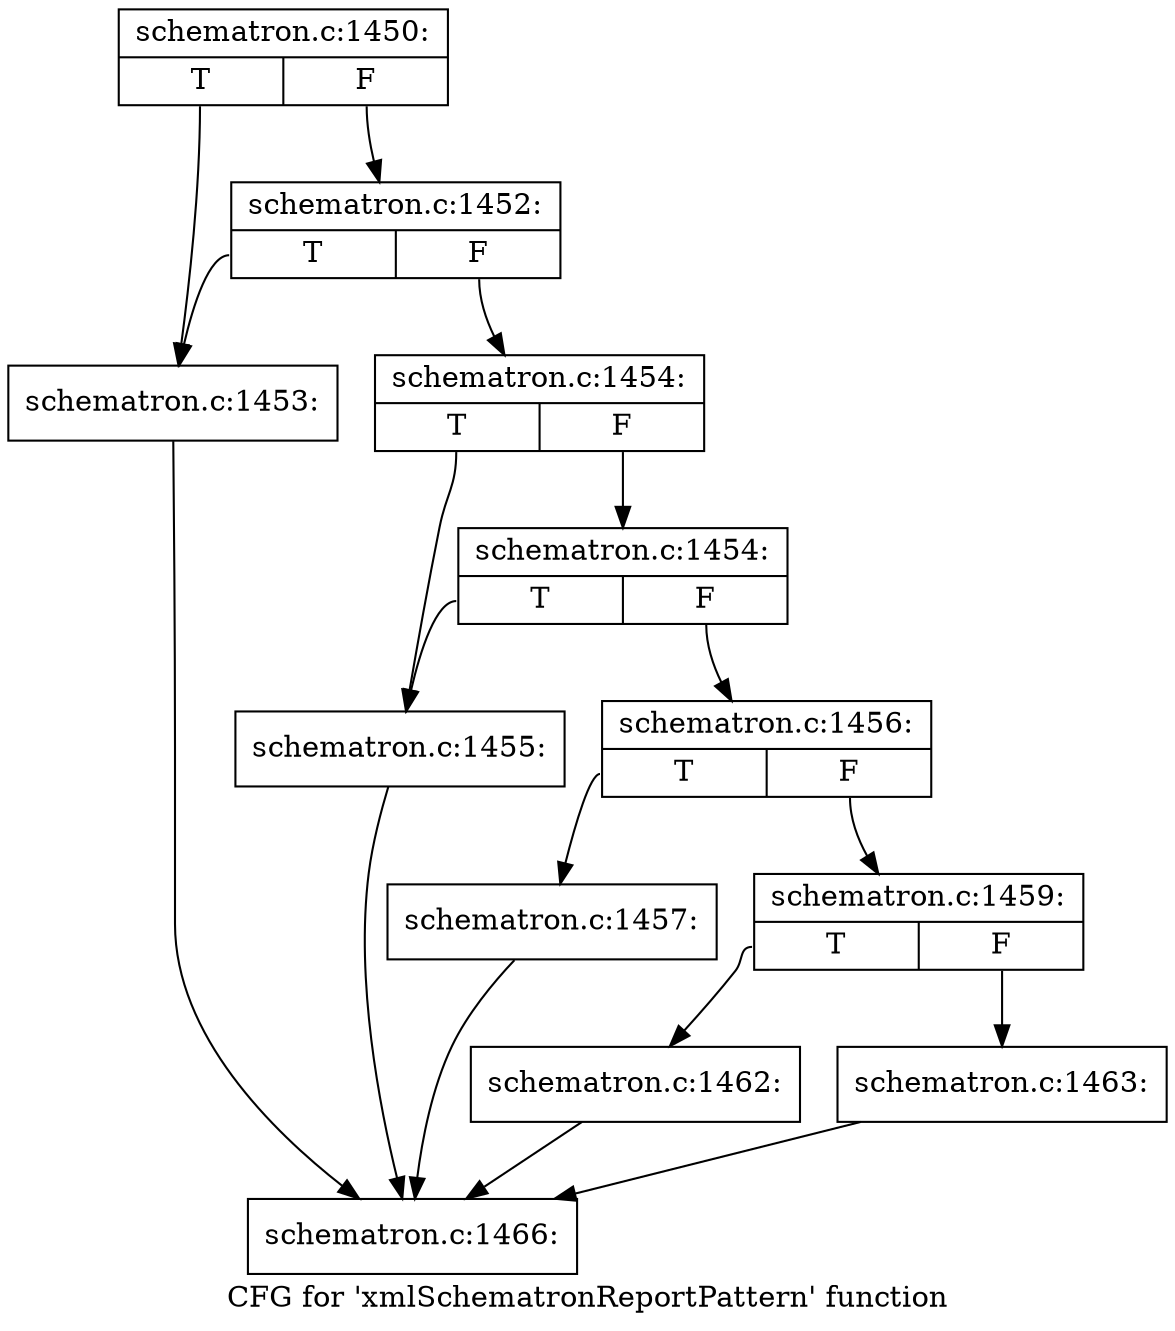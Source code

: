digraph "CFG for 'xmlSchematronReportPattern' function" {
	label="CFG for 'xmlSchematronReportPattern' function";

	Node0x4d24170 [shape=record,label="{schematron.c:1450:|{<s0>T|<s1>F}}"];
	Node0x4d24170:s0 -> Node0x4d24b40;
	Node0x4d24170:s1 -> Node0x4d24be0;
	Node0x4d24be0 [shape=record,label="{schematron.c:1452:|{<s0>T|<s1>F}}"];
	Node0x4d24be0:s0 -> Node0x4d24b40;
	Node0x4d24be0:s1 -> Node0x4d24b90;
	Node0x4d24b40 [shape=record,label="{schematron.c:1453:}"];
	Node0x4d24b40 -> Node0x4d25c50;
	Node0x4d24b90 [shape=record,label="{schematron.c:1454:|{<s0>T|<s1>F}}"];
	Node0x4d24b90:s0 -> Node0x4d251f0;
	Node0x4d24b90:s1 -> Node0x4d25290;
	Node0x4d25290 [shape=record,label="{schematron.c:1454:|{<s0>T|<s1>F}}"];
	Node0x4d25290:s0 -> Node0x4d251f0;
	Node0x4d25290:s1 -> Node0x4d25240;
	Node0x4d251f0 [shape=record,label="{schematron.c:1455:}"];
	Node0x4d251f0 -> Node0x4d25c50;
	Node0x4d25240 [shape=record,label="{schematron.c:1456:|{<s0>T|<s1>F}}"];
	Node0x4d25240:s0 -> Node0x4d25c00;
	Node0x4d25240:s1 -> Node0x4d25ca0;
	Node0x4d25c00 [shape=record,label="{schematron.c:1457:}"];
	Node0x4d25c00 -> Node0x4d25c50;
	Node0x4d25ca0 [shape=record,label="{schematron.c:1459:|{<s0>T|<s1>F}}"];
	Node0x4d25ca0:s0 -> Node0x4bcdd40;
	Node0x4d25ca0:s1 -> Node0x4d26ef0;
	Node0x4bcdd40 [shape=record,label="{schematron.c:1462:}"];
	Node0x4bcdd40 -> Node0x4d25c50;
	Node0x4d26ef0 [shape=record,label="{schematron.c:1463:}"];
	Node0x4d26ef0 -> Node0x4d25c50;
	Node0x4d25c50 [shape=record,label="{schematron.c:1466:}"];
}
